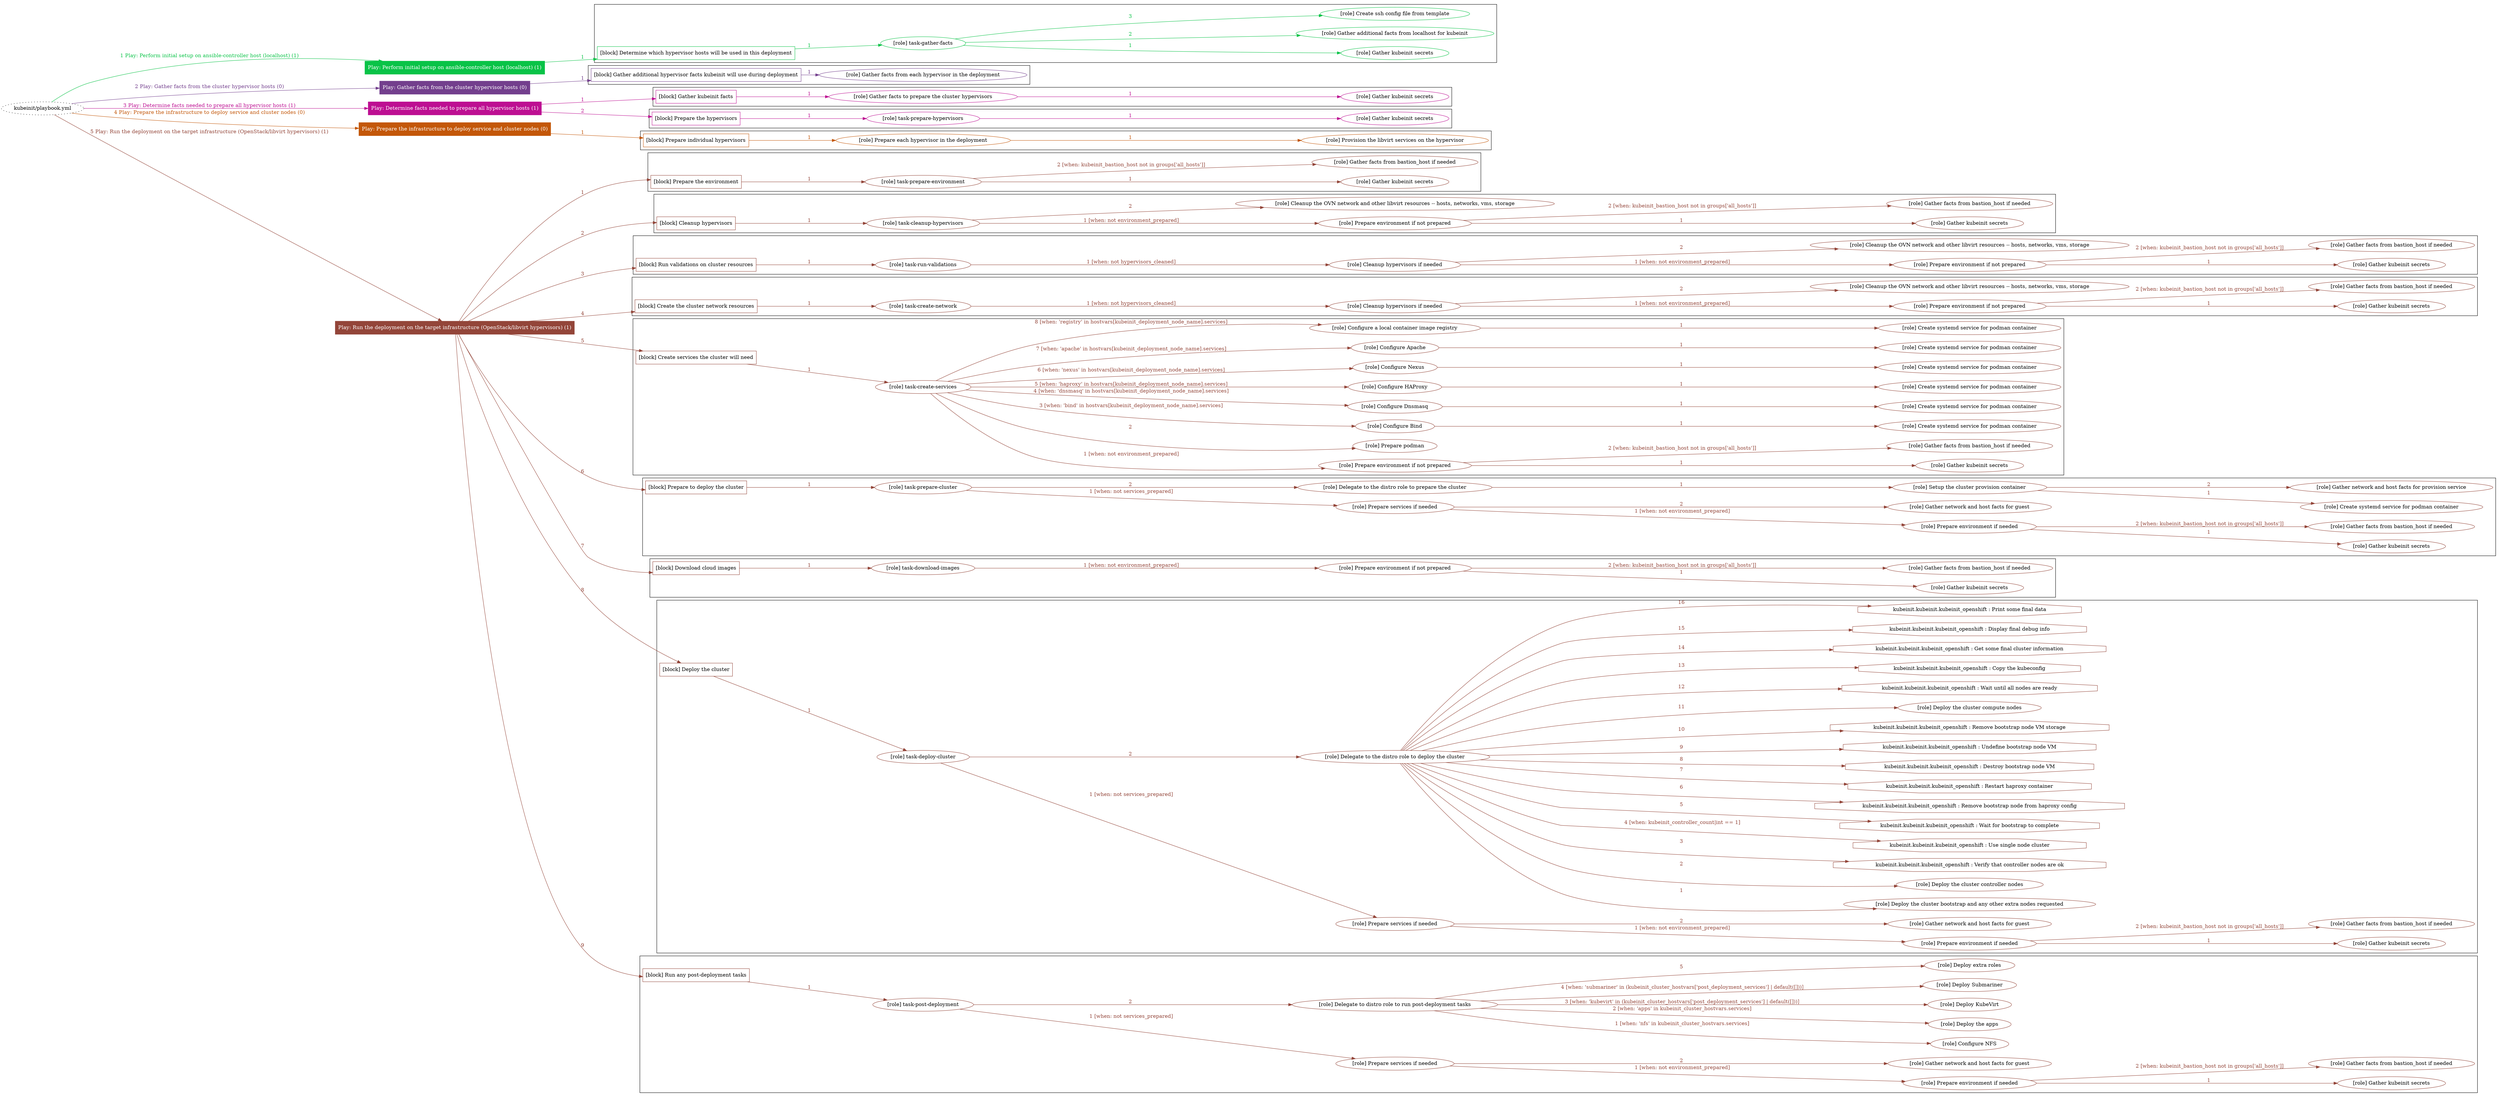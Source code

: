 digraph {
	graph [concentrate=true ordering=in rankdir=LR ratio=fill]
	edge [esep=5 sep=10]
	"kubeinit/playbook.yml" [URL="/home/runner/work/kubeinit/kubeinit/kubeinit/playbook.yml" id=playbook_5d3874cd style=dotted]
	"kubeinit/playbook.yml" -> play_fce8c460 [label="1 Play: Perform initial setup on ansible-controller host (localhost) (1)" color="#09c347" fontcolor="#09c347" id=edge_play_fce8c460 labeltooltip="1 Play: Perform initial setup on ansible-controller host (localhost) (1)" tooltip="1 Play: Perform initial setup on ansible-controller host (localhost) (1)"]
	subgraph "Play: Perform initial setup on ansible-controller host (localhost) (1)" {
		play_fce8c460 [label="Play: Perform initial setup on ansible-controller host (localhost) (1)" URL="/home/runner/work/kubeinit/kubeinit/kubeinit/playbook.yml" color="#09c347" fontcolor="#ffffff" id=play_fce8c460 shape=box style=filled tooltip=localhost]
		play_fce8c460 -> block_f7873793 [label=1 color="#09c347" fontcolor="#09c347" id=edge_block_f7873793 labeltooltip=1 tooltip=1]
		subgraph cluster_block_f7873793 {
			block_f7873793 [label="[block] Determine which hypervisor hosts will be used in this deployment" URL="/home/runner/work/kubeinit/kubeinit/kubeinit/playbook.yml" color="#09c347" id=block_f7873793 labeltooltip="Determine which hypervisor hosts will be used in this deployment" shape=box tooltip="Determine which hypervisor hosts will be used in this deployment"]
			block_f7873793 -> role_0a85470a [label="1 " color="#09c347" fontcolor="#09c347" id=edge_role_0a85470a labeltooltip="1 " tooltip="1 "]
			subgraph "task-gather-facts" {
				role_0a85470a [label="[role] task-gather-facts" URL="/home/runner/work/kubeinit/kubeinit/kubeinit/playbook.yml" color="#09c347" id=role_0a85470a tooltip="task-gather-facts"]
				role_0a85470a -> role_bf6bf90c [label="1 " color="#09c347" fontcolor="#09c347" id=edge_role_bf6bf90c labeltooltip="1 " tooltip="1 "]
				subgraph "Gather kubeinit secrets" {
					role_bf6bf90c [label="[role] Gather kubeinit secrets" URL="/home/runner/.ansible/collections/ansible_collections/kubeinit/kubeinit/roles/kubeinit_prepare/tasks/build_hypervisors_group.yml" color="#09c347" id=role_bf6bf90c tooltip="Gather kubeinit secrets"]
				}
				role_0a85470a -> role_0088fe27 [label="2 " color="#09c347" fontcolor="#09c347" id=edge_role_0088fe27 labeltooltip="2 " tooltip="2 "]
				subgraph "Gather additional facts from localhost for kubeinit" {
					role_0088fe27 [label="[role] Gather additional facts from localhost for kubeinit" URL="/home/runner/.ansible/collections/ansible_collections/kubeinit/kubeinit/roles/kubeinit_prepare/tasks/build_hypervisors_group.yml" color="#09c347" id=role_0088fe27 tooltip="Gather additional facts from localhost for kubeinit"]
				}
				role_0a85470a -> role_8b0e311d [label="3 " color="#09c347" fontcolor="#09c347" id=edge_role_8b0e311d labeltooltip="3 " tooltip="3 "]
				subgraph "Create ssh config file from template" {
					role_8b0e311d [label="[role] Create ssh config file from template" URL="/home/runner/.ansible/collections/ansible_collections/kubeinit/kubeinit/roles/kubeinit_prepare/tasks/build_hypervisors_group.yml" color="#09c347" id=role_8b0e311d tooltip="Create ssh config file from template"]
				}
			}
		}
	}
	"kubeinit/playbook.yml" -> play_6e1b6c65 [label="2 Play: Gather facts from the cluster hypervisor hosts (0)" color="#733f8d" fontcolor="#733f8d" id=edge_play_6e1b6c65 labeltooltip="2 Play: Gather facts from the cluster hypervisor hosts (0)" tooltip="2 Play: Gather facts from the cluster hypervisor hosts (0)"]
	subgraph "Play: Gather facts from the cluster hypervisor hosts (0)" {
		play_6e1b6c65 [label="Play: Gather facts from the cluster hypervisor hosts (0)" URL="/home/runner/work/kubeinit/kubeinit/kubeinit/playbook.yml" color="#733f8d" fontcolor="#ffffff" id=play_6e1b6c65 shape=box style=filled tooltip="Play: Gather facts from the cluster hypervisor hosts (0)"]
		play_6e1b6c65 -> block_64e02f79 [label=1 color="#733f8d" fontcolor="#733f8d" id=edge_block_64e02f79 labeltooltip=1 tooltip=1]
		subgraph cluster_block_64e02f79 {
			block_64e02f79 [label="[block] Gather additional hypervisor facts kubeinit will use during deployment" URL="/home/runner/work/kubeinit/kubeinit/kubeinit/playbook.yml" color="#733f8d" id=block_64e02f79 labeltooltip="Gather additional hypervisor facts kubeinit will use during deployment" shape=box tooltip="Gather additional hypervisor facts kubeinit will use during deployment"]
			block_64e02f79 -> role_3a976792 [label="1 " color="#733f8d" fontcolor="#733f8d" id=edge_role_3a976792 labeltooltip="1 " tooltip="1 "]
			subgraph "Gather facts from each hypervisor in the deployment" {
				role_3a976792 [label="[role] Gather facts from each hypervisor in the deployment" URL="/home/runner/work/kubeinit/kubeinit/kubeinit/playbook.yml" color="#733f8d" id=role_3a976792 tooltip="Gather facts from each hypervisor in the deployment"]
			}
		}
	}
	"kubeinit/playbook.yml" -> play_caafe871 [label="3 Play: Determine facts needed to prepare all hypervisor hosts (1)" color="#bd0f92" fontcolor="#bd0f92" id=edge_play_caafe871 labeltooltip="3 Play: Determine facts needed to prepare all hypervisor hosts (1)" tooltip="3 Play: Determine facts needed to prepare all hypervisor hosts (1)"]
	subgraph "Play: Determine facts needed to prepare all hypervisor hosts (1)" {
		play_caafe871 [label="Play: Determine facts needed to prepare all hypervisor hosts (1)" URL="/home/runner/work/kubeinit/kubeinit/kubeinit/playbook.yml" color="#bd0f92" fontcolor="#ffffff" id=play_caafe871 shape=box style=filled tooltip=localhost]
		play_caafe871 -> block_8ebe6941 [label=1 color="#bd0f92" fontcolor="#bd0f92" id=edge_block_8ebe6941 labeltooltip=1 tooltip=1]
		subgraph cluster_block_8ebe6941 {
			block_8ebe6941 [label="[block] Gather kubeinit facts" URL="/home/runner/work/kubeinit/kubeinit/kubeinit/playbook.yml" color="#bd0f92" id=block_8ebe6941 labeltooltip="Gather kubeinit facts" shape=box tooltip="Gather kubeinit facts"]
			block_8ebe6941 -> role_f4a881ca [label="1 " color="#bd0f92" fontcolor="#bd0f92" id=edge_role_f4a881ca labeltooltip="1 " tooltip="1 "]
			subgraph "Gather facts to prepare the cluster hypervisors" {
				role_f4a881ca [label="[role] Gather facts to prepare the cluster hypervisors" URL="/home/runner/work/kubeinit/kubeinit/kubeinit/playbook.yml" color="#bd0f92" id=role_f4a881ca tooltip="Gather facts to prepare the cluster hypervisors"]
				role_f4a881ca -> role_f522ab40 [label="1 " color="#bd0f92" fontcolor="#bd0f92" id=edge_role_f522ab40 labeltooltip="1 " tooltip="1 "]
				subgraph "Gather kubeinit secrets" {
					role_f522ab40 [label="[role] Gather kubeinit secrets" URL="/home/runner/.ansible/collections/ansible_collections/kubeinit/kubeinit/roles/kubeinit_prepare/tasks/gather_kubeinit_facts.yml" color="#bd0f92" id=role_f522ab40 tooltip="Gather kubeinit secrets"]
				}
			}
		}
		play_caafe871 -> block_4faa31e0 [label=2 color="#bd0f92" fontcolor="#bd0f92" id=edge_block_4faa31e0 labeltooltip=2 tooltip=2]
		subgraph cluster_block_4faa31e0 {
			block_4faa31e0 [label="[block] Prepare the hypervisors" URL="/home/runner/work/kubeinit/kubeinit/kubeinit/playbook.yml" color="#bd0f92" id=block_4faa31e0 labeltooltip="Prepare the hypervisors" shape=box tooltip="Prepare the hypervisors"]
			block_4faa31e0 -> role_4030df82 [label="1 " color="#bd0f92" fontcolor="#bd0f92" id=edge_role_4030df82 labeltooltip="1 " tooltip="1 "]
			subgraph "task-prepare-hypervisors" {
				role_4030df82 [label="[role] task-prepare-hypervisors" URL="/home/runner/work/kubeinit/kubeinit/kubeinit/playbook.yml" color="#bd0f92" id=role_4030df82 tooltip="task-prepare-hypervisors"]
				role_4030df82 -> role_e405c2dc [label="1 " color="#bd0f92" fontcolor="#bd0f92" id=edge_role_e405c2dc labeltooltip="1 " tooltip="1 "]
				subgraph "Gather kubeinit secrets" {
					role_e405c2dc [label="[role] Gather kubeinit secrets" URL="/home/runner/.ansible/collections/ansible_collections/kubeinit/kubeinit/roles/kubeinit_prepare/tasks/gather_kubeinit_facts.yml" color="#bd0f92" id=role_e405c2dc tooltip="Gather kubeinit secrets"]
				}
			}
		}
	}
	"kubeinit/playbook.yml" -> play_ac40c565 [label="4 Play: Prepare the infrastructure to deploy service and cluster nodes (0)" color="#c35709" fontcolor="#c35709" id=edge_play_ac40c565 labeltooltip="4 Play: Prepare the infrastructure to deploy service and cluster nodes (0)" tooltip="4 Play: Prepare the infrastructure to deploy service and cluster nodes (0)"]
	subgraph "Play: Prepare the infrastructure to deploy service and cluster nodes (0)" {
		play_ac40c565 [label="Play: Prepare the infrastructure to deploy service and cluster nodes (0)" URL="/home/runner/work/kubeinit/kubeinit/kubeinit/playbook.yml" color="#c35709" fontcolor="#ffffff" id=play_ac40c565 shape=box style=filled tooltip="Play: Prepare the infrastructure to deploy service and cluster nodes (0)"]
		play_ac40c565 -> block_a3160404 [label=1 color="#c35709" fontcolor="#c35709" id=edge_block_a3160404 labeltooltip=1 tooltip=1]
		subgraph cluster_block_a3160404 {
			block_a3160404 [label="[block] Prepare individual hypervisors" URL="/home/runner/work/kubeinit/kubeinit/kubeinit/playbook.yml" color="#c35709" id=block_a3160404 labeltooltip="Prepare individual hypervisors" shape=box tooltip="Prepare individual hypervisors"]
			block_a3160404 -> role_9b546292 [label="1 " color="#c35709" fontcolor="#c35709" id=edge_role_9b546292 labeltooltip="1 " tooltip="1 "]
			subgraph "Prepare each hypervisor in the deployment" {
				role_9b546292 [label="[role] Prepare each hypervisor in the deployment" URL="/home/runner/work/kubeinit/kubeinit/kubeinit/playbook.yml" color="#c35709" id=role_9b546292 tooltip="Prepare each hypervisor in the deployment"]
				role_9b546292 -> role_8b168fa5 [label="1 " color="#c35709" fontcolor="#c35709" id=edge_role_8b168fa5 labeltooltip="1 " tooltip="1 "]
				subgraph "Provision the libvirt services on the hypervisor" {
					role_8b168fa5 [label="[role] Provision the libvirt services on the hypervisor" URL="/home/runner/.ansible/collections/ansible_collections/kubeinit/kubeinit/roles/kubeinit_prepare/tasks/prepare_hypervisor.yml" color="#c35709" id=role_8b168fa5 tooltip="Provision the libvirt services on the hypervisor"]
				}
			}
		}
	}
	"kubeinit/playbook.yml" -> play_c3b53286 [label="5 Play: Run the deployment on the target infrastructure (OpenStack/libvirt hypervisors) (1)" color="#934539" fontcolor="#934539" id=edge_play_c3b53286 labeltooltip="5 Play: Run the deployment on the target infrastructure (OpenStack/libvirt hypervisors) (1)" tooltip="5 Play: Run the deployment on the target infrastructure (OpenStack/libvirt hypervisors) (1)"]
	subgraph "Play: Run the deployment on the target infrastructure (OpenStack/libvirt hypervisors) (1)" {
		play_c3b53286 [label="Play: Run the deployment on the target infrastructure (OpenStack/libvirt hypervisors) (1)" URL="/home/runner/work/kubeinit/kubeinit/kubeinit/playbook.yml" color="#934539" fontcolor="#ffffff" id=play_c3b53286 shape=box style=filled tooltip=localhost]
		play_c3b53286 -> block_328ec6e0 [label=1 color="#934539" fontcolor="#934539" id=edge_block_328ec6e0 labeltooltip=1 tooltip=1]
		subgraph cluster_block_328ec6e0 {
			block_328ec6e0 [label="[block] Prepare the environment" URL="/home/runner/work/kubeinit/kubeinit/kubeinit/playbook.yml" color="#934539" id=block_328ec6e0 labeltooltip="Prepare the environment" shape=box tooltip="Prepare the environment"]
			block_328ec6e0 -> role_8f01b574 [label="1 " color="#934539" fontcolor="#934539" id=edge_role_8f01b574 labeltooltip="1 " tooltip="1 "]
			subgraph "task-prepare-environment" {
				role_8f01b574 [label="[role] task-prepare-environment" URL="/home/runner/work/kubeinit/kubeinit/kubeinit/playbook.yml" color="#934539" id=role_8f01b574 tooltip="task-prepare-environment"]
				role_8f01b574 -> role_79fd2d5e [label="1 " color="#934539" fontcolor="#934539" id=edge_role_79fd2d5e labeltooltip="1 " tooltip="1 "]
				subgraph "Gather kubeinit secrets" {
					role_79fd2d5e [label="[role] Gather kubeinit secrets" URL="/home/runner/.ansible/collections/ansible_collections/kubeinit/kubeinit/roles/kubeinit_prepare/tasks/gather_kubeinit_facts.yml" color="#934539" id=role_79fd2d5e tooltip="Gather kubeinit secrets"]
				}
				role_8f01b574 -> role_767edeb4 [label="2 [when: kubeinit_bastion_host not in groups['all_hosts']]" color="#934539" fontcolor="#934539" id=edge_role_767edeb4 labeltooltip="2 [when: kubeinit_bastion_host not in groups['all_hosts']]" tooltip="2 [when: kubeinit_bastion_host not in groups['all_hosts']]"]
				subgraph "Gather facts from bastion_host if needed" {
					role_767edeb4 [label="[role] Gather facts from bastion_host if needed" URL="/home/runner/.ansible/collections/ansible_collections/kubeinit/kubeinit/roles/kubeinit_prepare/tasks/main.yml" color="#934539" id=role_767edeb4 tooltip="Gather facts from bastion_host if needed"]
				}
			}
		}
		play_c3b53286 -> block_0bb26e70 [label=2 color="#934539" fontcolor="#934539" id=edge_block_0bb26e70 labeltooltip=2 tooltip=2]
		subgraph cluster_block_0bb26e70 {
			block_0bb26e70 [label="[block] Cleanup hypervisors" URL="/home/runner/work/kubeinit/kubeinit/kubeinit/playbook.yml" color="#934539" id=block_0bb26e70 labeltooltip="Cleanup hypervisors" shape=box tooltip="Cleanup hypervisors"]
			block_0bb26e70 -> role_8437aa47 [label="1 " color="#934539" fontcolor="#934539" id=edge_role_8437aa47 labeltooltip="1 " tooltip="1 "]
			subgraph "task-cleanup-hypervisors" {
				role_8437aa47 [label="[role] task-cleanup-hypervisors" URL="/home/runner/work/kubeinit/kubeinit/kubeinit/playbook.yml" color="#934539" id=role_8437aa47 tooltip="task-cleanup-hypervisors"]
				role_8437aa47 -> role_5770b640 [label="1 [when: not environment_prepared]" color="#934539" fontcolor="#934539" id=edge_role_5770b640 labeltooltip="1 [when: not environment_prepared]" tooltip="1 [when: not environment_prepared]"]
				subgraph "Prepare environment if not prepared" {
					role_5770b640 [label="[role] Prepare environment if not prepared" URL="/home/runner/.ansible/collections/ansible_collections/kubeinit/kubeinit/roles/kubeinit_libvirt/tasks/cleanup_hypervisors.yml" color="#934539" id=role_5770b640 tooltip="Prepare environment if not prepared"]
					role_5770b640 -> role_29ccc6d5 [label="1 " color="#934539" fontcolor="#934539" id=edge_role_29ccc6d5 labeltooltip="1 " tooltip="1 "]
					subgraph "Gather kubeinit secrets" {
						role_29ccc6d5 [label="[role] Gather kubeinit secrets" URL="/home/runner/.ansible/collections/ansible_collections/kubeinit/kubeinit/roles/kubeinit_prepare/tasks/gather_kubeinit_facts.yml" color="#934539" id=role_29ccc6d5 tooltip="Gather kubeinit secrets"]
					}
					role_5770b640 -> role_b6934a1d [label="2 [when: kubeinit_bastion_host not in groups['all_hosts']]" color="#934539" fontcolor="#934539" id=edge_role_b6934a1d labeltooltip="2 [when: kubeinit_bastion_host not in groups['all_hosts']]" tooltip="2 [when: kubeinit_bastion_host not in groups['all_hosts']]"]
					subgraph "Gather facts from bastion_host if needed" {
						role_b6934a1d [label="[role] Gather facts from bastion_host if needed" URL="/home/runner/.ansible/collections/ansible_collections/kubeinit/kubeinit/roles/kubeinit_prepare/tasks/main.yml" color="#934539" id=role_b6934a1d tooltip="Gather facts from bastion_host if needed"]
					}
				}
				role_8437aa47 -> role_31359f62 [label="2 " color="#934539" fontcolor="#934539" id=edge_role_31359f62 labeltooltip="2 " tooltip="2 "]
				subgraph "Cleanup the OVN network and other libvirt resources -- hosts, networks, vms, storage" {
					role_31359f62 [label="[role] Cleanup the OVN network and other libvirt resources -- hosts, networks, vms, storage" URL="/home/runner/.ansible/collections/ansible_collections/kubeinit/kubeinit/roles/kubeinit_libvirt/tasks/cleanup_hypervisors.yml" color="#934539" id=role_31359f62 tooltip="Cleanup the OVN network and other libvirt resources -- hosts, networks, vms, storage"]
				}
			}
		}
		play_c3b53286 -> block_e1ac91bd [label=3 color="#934539" fontcolor="#934539" id=edge_block_e1ac91bd labeltooltip=3 tooltip=3]
		subgraph cluster_block_e1ac91bd {
			block_e1ac91bd [label="[block] Run validations on cluster resources" URL="/home/runner/work/kubeinit/kubeinit/kubeinit/playbook.yml" color="#934539" id=block_e1ac91bd labeltooltip="Run validations on cluster resources" shape=box tooltip="Run validations on cluster resources"]
			block_e1ac91bd -> role_89e8ee7d [label="1 " color="#934539" fontcolor="#934539" id=edge_role_89e8ee7d labeltooltip="1 " tooltip="1 "]
			subgraph "task-run-validations" {
				role_89e8ee7d [label="[role] task-run-validations" URL="/home/runner/work/kubeinit/kubeinit/kubeinit/playbook.yml" color="#934539" id=role_89e8ee7d tooltip="task-run-validations"]
				role_89e8ee7d -> role_add23151 [label="1 [when: not hypervisors_cleaned]" color="#934539" fontcolor="#934539" id=edge_role_add23151 labeltooltip="1 [when: not hypervisors_cleaned]" tooltip="1 [when: not hypervisors_cleaned]"]
				subgraph "Cleanup hypervisors if needed" {
					role_add23151 [label="[role] Cleanup hypervisors if needed" URL="/home/runner/.ansible/collections/ansible_collections/kubeinit/kubeinit/roles/kubeinit_validations/tasks/main.yml" color="#934539" id=role_add23151 tooltip="Cleanup hypervisors if needed"]
					role_add23151 -> role_c3941250 [label="1 [when: not environment_prepared]" color="#934539" fontcolor="#934539" id=edge_role_c3941250 labeltooltip="1 [when: not environment_prepared]" tooltip="1 [when: not environment_prepared]"]
					subgraph "Prepare environment if not prepared" {
						role_c3941250 [label="[role] Prepare environment if not prepared" URL="/home/runner/.ansible/collections/ansible_collections/kubeinit/kubeinit/roles/kubeinit_libvirt/tasks/cleanup_hypervisors.yml" color="#934539" id=role_c3941250 tooltip="Prepare environment if not prepared"]
						role_c3941250 -> role_bab86dd9 [label="1 " color="#934539" fontcolor="#934539" id=edge_role_bab86dd9 labeltooltip="1 " tooltip="1 "]
						subgraph "Gather kubeinit secrets" {
							role_bab86dd9 [label="[role] Gather kubeinit secrets" URL="/home/runner/.ansible/collections/ansible_collections/kubeinit/kubeinit/roles/kubeinit_prepare/tasks/gather_kubeinit_facts.yml" color="#934539" id=role_bab86dd9 tooltip="Gather kubeinit secrets"]
						}
						role_c3941250 -> role_b2cb3996 [label="2 [when: kubeinit_bastion_host not in groups['all_hosts']]" color="#934539" fontcolor="#934539" id=edge_role_b2cb3996 labeltooltip="2 [when: kubeinit_bastion_host not in groups['all_hosts']]" tooltip="2 [when: kubeinit_bastion_host not in groups['all_hosts']]"]
						subgraph "Gather facts from bastion_host if needed" {
							role_b2cb3996 [label="[role] Gather facts from bastion_host if needed" URL="/home/runner/.ansible/collections/ansible_collections/kubeinit/kubeinit/roles/kubeinit_prepare/tasks/main.yml" color="#934539" id=role_b2cb3996 tooltip="Gather facts from bastion_host if needed"]
						}
					}
					role_add23151 -> role_8ae76ac8 [label="2 " color="#934539" fontcolor="#934539" id=edge_role_8ae76ac8 labeltooltip="2 " tooltip="2 "]
					subgraph "Cleanup the OVN network and other libvirt resources -- hosts, networks, vms, storage" {
						role_8ae76ac8 [label="[role] Cleanup the OVN network and other libvirt resources -- hosts, networks, vms, storage" URL="/home/runner/.ansible/collections/ansible_collections/kubeinit/kubeinit/roles/kubeinit_libvirt/tasks/cleanup_hypervisors.yml" color="#934539" id=role_8ae76ac8 tooltip="Cleanup the OVN network and other libvirt resources -- hosts, networks, vms, storage"]
					}
				}
			}
		}
		play_c3b53286 -> block_91e5c581 [label=4 color="#934539" fontcolor="#934539" id=edge_block_91e5c581 labeltooltip=4 tooltip=4]
		subgraph cluster_block_91e5c581 {
			block_91e5c581 [label="[block] Create the cluster network resources" URL="/home/runner/work/kubeinit/kubeinit/kubeinit/playbook.yml" color="#934539" id=block_91e5c581 labeltooltip="Create the cluster network resources" shape=box tooltip="Create the cluster network resources"]
			block_91e5c581 -> role_038cd9a0 [label="1 " color="#934539" fontcolor="#934539" id=edge_role_038cd9a0 labeltooltip="1 " tooltip="1 "]
			subgraph "task-create-network" {
				role_038cd9a0 [label="[role] task-create-network" URL="/home/runner/work/kubeinit/kubeinit/kubeinit/playbook.yml" color="#934539" id=role_038cd9a0 tooltip="task-create-network"]
				role_038cd9a0 -> role_f440da47 [label="1 [when: not hypervisors_cleaned]" color="#934539" fontcolor="#934539" id=edge_role_f440da47 labeltooltip="1 [when: not hypervisors_cleaned]" tooltip="1 [when: not hypervisors_cleaned]"]
				subgraph "Cleanup hypervisors if needed" {
					role_f440da47 [label="[role] Cleanup hypervisors if needed" URL="/home/runner/.ansible/collections/ansible_collections/kubeinit/kubeinit/roles/kubeinit_libvirt/tasks/create_network.yml" color="#934539" id=role_f440da47 tooltip="Cleanup hypervisors if needed"]
					role_f440da47 -> role_bb80f313 [label="1 [when: not environment_prepared]" color="#934539" fontcolor="#934539" id=edge_role_bb80f313 labeltooltip="1 [when: not environment_prepared]" tooltip="1 [when: not environment_prepared]"]
					subgraph "Prepare environment if not prepared" {
						role_bb80f313 [label="[role] Prepare environment if not prepared" URL="/home/runner/.ansible/collections/ansible_collections/kubeinit/kubeinit/roles/kubeinit_libvirt/tasks/cleanup_hypervisors.yml" color="#934539" id=role_bb80f313 tooltip="Prepare environment if not prepared"]
						role_bb80f313 -> role_fe75abe8 [label="1 " color="#934539" fontcolor="#934539" id=edge_role_fe75abe8 labeltooltip="1 " tooltip="1 "]
						subgraph "Gather kubeinit secrets" {
							role_fe75abe8 [label="[role] Gather kubeinit secrets" URL="/home/runner/.ansible/collections/ansible_collections/kubeinit/kubeinit/roles/kubeinit_prepare/tasks/gather_kubeinit_facts.yml" color="#934539" id=role_fe75abe8 tooltip="Gather kubeinit secrets"]
						}
						role_bb80f313 -> role_d11358d1 [label="2 [when: kubeinit_bastion_host not in groups['all_hosts']]" color="#934539" fontcolor="#934539" id=edge_role_d11358d1 labeltooltip="2 [when: kubeinit_bastion_host not in groups['all_hosts']]" tooltip="2 [when: kubeinit_bastion_host not in groups['all_hosts']]"]
						subgraph "Gather facts from bastion_host if needed" {
							role_d11358d1 [label="[role] Gather facts from bastion_host if needed" URL="/home/runner/.ansible/collections/ansible_collections/kubeinit/kubeinit/roles/kubeinit_prepare/tasks/main.yml" color="#934539" id=role_d11358d1 tooltip="Gather facts from bastion_host if needed"]
						}
					}
					role_f440da47 -> role_00185384 [label="2 " color="#934539" fontcolor="#934539" id=edge_role_00185384 labeltooltip="2 " tooltip="2 "]
					subgraph "Cleanup the OVN network and other libvirt resources -- hosts, networks, vms, storage" {
						role_00185384 [label="[role] Cleanup the OVN network and other libvirt resources -- hosts, networks, vms, storage" URL="/home/runner/.ansible/collections/ansible_collections/kubeinit/kubeinit/roles/kubeinit_libvirt/tasks/cleanup_hypervisors.yml" color="#934539" id=role_00185384 tooltip="Cleanup the OVN network and other libvirt resources -- hosts, networks, vms, storage"]
					}
				}
			}
		}
		play_c3b53286 -> block_644f5bf6 [label=5 color="#934539" fontcolor="#934539" id=edge_block_644f5bf6 labeltooltip=5 tooltip=5]
		subgraph cluster_block_644f5bf6 {
			block_644f5bf6 [label="[block] Create services the cluster will need" URL="/home/runner/work/kubeinit/kubeinit/kubeinit/playbook.yml" color="#934539" id=block_644f5bf6 labeltooltip="Create services the cluster will need" shape=box tooltip="Create services the cluster will need"]
			block_644f5bf6 -> role_b8f8a14e [label="1 " color="#934539" fontcolor="#934539" id=edge_role_b8f8a14e labeltooltip="1 " tooltip="1 "]
			subgraph "task-create-services" {
				role_b8f8a14e [label="[role] task-create-services" URL="/home/runner/work/kubeinit/kubeinit/kubeinit/playbook.yml" color="#934539" id=role_b8f8a14e tooltip="task-create-services"]
				role_b8f8a14e -> role_b2ff28d3 [label="1 [when: not environment_prepared]" color="#934539" fontcolor="#934539" id=edge_role_b2ff28d3 labeltooltip="1 [when: not environment_prepared]" tooltip="1 [when: not environment_prepared]"]
				subgraph "Prepare environment if not prepared" {
					role_b2ff28d3 [label="[role] Prepare environment if not prepared" URL="/home/runner/.ansible/collections/ansible_collections/kubeinit/kubeinit/roles/kubeinit_services/tasks/main.yml" color="#934539" id=role_b2ff28d3 tooltip="Prepare environment if not prepared"]
					role_b2ff28d3 -> role_1b452638 [label="1 " color="#934539" fontcolor="#934539" id=edge_role_1b452638 labeltooltip="1 " tooltip="1 "]
					subgraph "Gather kubeinit secrets" {
						role_1b452638 [label="[role] Gather kubeinit secrets" URL="/home/runner/.ansible/collections/ansible_collections/kubeinit/kubeinit/roles/kubeinit_prepare/tasks/gather_kubeinit_facts.yml" color="#934539" id=role_1b452638 tooltip="Gather kubeinit secrets"]
					}
					role_b2ff28d3 -> role_20beeeef [label="2 [when: kubeinit_bastion_host not in groups['all_hosts']]" color="#934539" fontcolor="#934539" id=edge_role_20beeeef labeltooltip="2 [when: kubeinit_bastion_host not in groups['all_hosts']]" tooltip="2 [when: kubeinit_bastion_host not in groups['all_hosts']]"]
					subgraph "Gather facts from bastion_host if needed" {
						role_20beeeef [label="[role] Gather facts from bastion_host if needed" URL="/home/runner/.ansible/collections/ansible_collections/kubeinit/kubeinit/roles/kubeinit_prepare/tasks/main.yml" color="#934539" id=role_20beeeef tooltip="Gather facts from bastion_host if needed"]
					}
				}
				role_b8f8a14e -> role_04a64dca [label="2 " color="#934539" fontcolor="#934539" id=edge_role_04a64dca labeltooltip="2 " tooltip="2 "]
				subgraph "Prepare podman" {
					role_04a64dca [label="[role] Prepare podman" URL="/home/runner/.ansible/collections/ansible_collections/kubeinit/kubeinit/roles/kubeinit_services/tasks/00_create_service_pod.yml" color="#934539" id=role_04a64dca tooltip="Prepare podman"]
				}
				role_b8f8a14e -> role_1669213c [label="3 [when: 'bind' in hostvars[kubeinit_deployment_node_name].services]" color="#934539" fontcolor="#934539" id=edge_role_1669213c labeltooltip="3 [when: 'bind' in hostvars[kubeinit_deployment_node_name].services]" tooltip="3 [when: 'bind' in hostvars[kubeinit_deployment_node_name].services]"]
				subgraph "Configure Bind" {
					role_1669213c [label="[role] Configure Bind" URL="/home/runner/.ansible/collections/ansible_collections/kubeinit/kubeinit/roles/kubeinit_services/tasks/start_services_containers.yml" color="#934539" id=role_1669213c tooltip="Configure Bind"]
					role_1669213c -> role_b136d8c0 [label="1 " color="#934539" fontcolor="#934539" id=edge_role_b136d8c0 labeltooltip="1 " tooltip="1 "]
					subgraph "Create systemd service for podman container" {
						role_b136d8c0 [label="[role] Create systemd service for podman container" URL="/home/runner/.ansible/collections/ansible_collections/kubeinit/kubeinit/roles/kubeinit_bind/tasks/main.yml" color="#934539" id=role_b136d8c0 tooltip="Create systemd service for podman container"]
					}
				}
				role_b8f8a14e -> role_3e9bce2c [label="4 [when: 'dnsmasq' in hostvars[kubeinit_deployment_node_name].services]" color="#934539" fontcolor="#934539" id=edge_role_3e9bce2c labeltooltip="4 [when: 'dnsmasq' in hostvars[kubeinit_deployment_node_name].services]" tooltip="4 [when: 'dnsmasq' in hostvars[kubeinit_deployment_node_name].services]"]
				subgraph "Configure Dnsmasq" {
					role_3e9bce2c [label="[role] Configure Dnsmasq" URL="/home/runner/.ansible/collections/ansible_collections/kubeinit/kubeinit/roles/kubeinit_services/tasks/start_services_containers.yml" color="#934539" id=role_3e9bce2c tooltip="Configure Dnsmasq"]
					role_3e9bce2c -> role_a2e8c39b [label="1 " color="#934539" fontcolor="#934539" id=edge_role_a2e8c39b labeltooltip="1 " tooltip="1 "]
					subgraph "Create systemd service for podman container" {
						role_a2e8c39b [label="[role] Create systemd service for podman container" URL="/home/runner/.ansible/collections/ansible_collections/kubeinit/kubeinit/roles/kubeinit_dnsmasq/tasks/main.yml" color="#934539" id=role_a2e8c39b tooltip="Create systemd service for podman container"]
					}
				}
				role_b8f8a14e -> role_1e48284b [label="5 [when: 'haproxy' in hostvars[kubeinit_deployment_node_name].services]" color="#934539" fontcolor="#934539" id=edge_role_1e48284b labeltooltip="5 [when: 'haproxy' in hostvars[kubeinit_deployment_node_name].services]" tooltip="5 [when: 'haproxy' in hostvars[kubeinit_deployment_node_name].services]"]
				subgraph "Configure HAProxy" {
					role_1e48284b [label="[role] Configure HAProxy" URL="/home/runner/.ansible/collections/ansible_collections/kubeinit/kubeinit/roles/kubeinit_services/tasks/start_services_containers.yml" color="#934539" id=role_1e48284b tooltip="Configure HAProxy"]
					role_1e48284b -> role_68b1d862 [label="1 " color="#934539" fontcolor="#934539" id=edge_role_68b1d862 labeltooltip="1 " tooltip="1 "]
					subgraph "Create systemd service for podman container" {
						role_68b1d862 [label="[role] Create systemd service for podman container" URL="/home/runner/.ansible/collections/ansible_collections/kubeinit/kubeinit/roles/kubeinit_haproxy/tasks/main.yml" color="#934539" id=role_68b1d862 tooltip="Create systemd service for podman container"]
					}
				}
				role_b8f8a14e -> role_bc89ae5c [label="6 [when: 'nexus' in hostvars[kubeinit_deployment_node_name].services]" color="#934539" fontcolor="#934539" id=edge_role_bc89ae5c labeltooltip="6 [when: 'nexus' in hostvars[kubeinit_deployment_node_name].services]" tooltip="6 [when: 'nexus' in hostvars[kubeinit_deployment_node_name].services]"]
				subgraph "Configure Nexus" {
					role_bc89ae5c [label="[role] Configure Nexus" URL="/home/runner/.ansible/collections/ansible_collections/kubeinit/kubeinit/roles/kubeinit_services/tasks/start_services_containers.yml" color="#934539" id=role_bc89ae5c tooltip="Configure Nexus"]
					role_bc89ae5c -> role_143b3d65 [label="1 " color="#934539" fontcolor="#934539" id=edge_role_143b3d65 labeltooltip="1 " tooltip="1 "]
					subgraph "Create systemd service for podman container" {
						role_143b3d65 [label="[role] Create systemd service for podman container" URL="/home/runner/.ansible/collections/ansible_collections/kubeinit/kubeinit/roles/kubeinit_nexus/tasks/main.yml" color="#934539" id=role_143b3d65 tooltip="Create systemd service for podman container"]
					}
				}
				role_b8f8a14e -> role_3e79a7a2 [label="7 [when: 'apache' in hostvars[kubeinit_deployment_node_name].services]" color="#934539" fontcolor="#934539" id=edge_role_3e79a7a2 labeltooltip="7 [when: 'apache' in hostvars[kubeinit_deployment_node_name].services]" tooltip="7 [when: 'apache' in hostvars[kubeinit_deployment_node_name].services]"]
				subgraph "Configure Apache" {
					role_3e79a7a2 [label="[role] Configure Apache" URL="/home/runner/.ansible/collections/ansible_collections/kubeinit/kubeinit/roles/kubeinit_services/tasks/start_services_containers.yml" color="#934539" id=role_3e79a7a2 tooltip="Configure Apache"]
					role_3e79a7a2 -> role_bbce5b65 [label="1 " color="#934539" fontcolor="#934539" id=edge_role_bbce5b65 labeltooltip="1 " tooltip="1 "]
					subgraph "Create systemd service for podman container" {
						role_bbce5b65 [label="[role] Create systemd service for podman container" URL="/home/runner/.ansible/collections/ansible_collections/kubeinit/kubeinit/roles/kubeinit_apache/tasks/main.yml" color="#934539" id=role_bbce5b65 tooltip="Create systemd service for podman container"]
					}
				}
				role_b8f8a14e -> role_4215a4c5 [label="8 [when: 'registry' in hostvars[kubeinit_deployment_node_name].services]" color="#934539" fontcolor="#934539" id=edge_role_4215a4c5 labeltooltip="8 [when: 'registry' in hostvars[kubeinit_deployment_node_name].services]" tooltip="8 [when: 'registry' in hostvars[kubeinit_deployment_node_name].services]"]
				subgraph "Configure a local container image registry" {
					role_4215a4c5 [label="[role] Configure a local container image registry" URL="/home/runner/.ansible/collections/ansible_collections/kubeinit/kubeinit/roles/kubeinit_services/tasks/start_services_containers.yml" color="#934539" id=role_4215a4c5 tooltip="Configure a local container image registry"]
					role_4215a4c5 -> role_10b089cf [label="1 " color="#934539" fontcolor="#934539" id=edge_role_10b089cf labeltooltip="1 " tooltip="1 "]
					subgraph "Create systemd service for podman container" {
						role_10b089cf [label="[role] Create systemd service for podman container" URL="/home/runner/.ansible/collections/ansible_collections/kubeinit/kubeinit/roles/kubeinit_registry/tasks/main.yml" color="#934539" id=role_10b089cf tooltip="Create systemd service for podman container"]
					}
				}
			}
		}
		play_c3b53286 -> block_f591af9c [label=6 color="#934539" fontcolor="#934539" id=edge_block_f591af9c labeltooltip=6 tooltip=6]
		subgraph cluster_block_f591af9c {
			block_f591af9c [label="[block] Prepare to deploy the cluster" URL="/home/runner/work/kubeinit/kubeinit/kubeinit/playbook.yml" color="#934539" id=block_f591af9c labeltooltip="Prepare to deploy the cluster" shape=box tooltip="Prepare to deploy the cluster"]
			block_f591af9c -> role_a21f297d [label="1 " color="#934539" fontcolor="#934539" id=edge_role_a21f297d labeltooltip="1 " tooltip="1 "]
			subgraph "task-prepare-cluster" {
				role_a21f297d [label="[role] task-prepare-cluster" URL="/home/runner/work/kubeinit/kubeinit/kubeinit/playbook.yml" color="#934539" id=role_a21f297d tooltip="task-prepare-cluster"]
				role_a21f297d -> role_2b788c7f [label="1 [when: not services_prepared]" color="#934539" fontcolor="#934539" id=edge_role_2b788c7f labeltooltip="1 [when: not services_prepared]" tooltip="1 [when: not services_prepared]"]
				subgraph "Prepare services if needed" {
					role_2b788c7f [label="[role] Prepare services if needed" URL="/home/runner/.ansible/collections/ansible_collections/kubeinit/kubeinit/roles/kubeinit_prepare/tasks/prepare_cluster.yml" color="#934539" id=role_2b788c7f tooltip="Prepare services if needed"]
					role_2b788c7f -> role_220729b9 [label="1 [when: not environment_prepared]" color="#934539" fontcolor="#934539" id=edge_role_220729b9 labeltooltip="1 [when: not environment_prepared]" tooltip="1 [when: not environment_prepared]"]
					subgraph "Prepare environment if needed" {
						role_220729b9 [label="[role] Prepare environment if needed" URL="/home/runner/.ansible/collections/ansible_collections/kubeinit/kubeinit/roles/kubeinit_services/tasks/prepare_services.yml" color="#934539" id=role_220729b9 tooltip="Prepare environment if needed"]
						role_220729b9 -> role_a70f4224 [label="1 " color="#934539" fontcolor="#934539" id=edge_role_a70f4224 labeltooltip="1 " tooltip="1 "]
						subgraph "Gather kubeinit secrets" {
							role_a70f4224 [label="[role] Gather kubeinit secrets" URL="/home/runner/.ansible/collections/ansible_collections/kubeinit/kubeinit/roles/kubeinit_prepare/tasks/gather_kubeinit_facts.yml" color="#934539" id=role_a70f4224 tooltip="Gather kubeinit secrets"]
						}
						role_220729b9 -> role_f6235bae [label="2 [when: kubeinit_bastion_host not in groups['all_hosts']]" color="#934539" fontcolor="#934539" id=edge_role_f6235bae labeltooltip="2 [when: kubeinit_bastion_host not in groups['all_hosts']]" tooltip="2 [when: kubeinit_bastion_host not in groups['all_hosts']]"]
						subgraph "Gather facts from bastion_host if needed" {
							role_f6235bae [label="[role] Gather facts from bastion_host if needed" URL="/home/runner/.ansible/collections/ansible_collections/kubeinit/kubeinit/roles/kubeinit_prepare/tasks/main.yml" color="#934539" id=role_f6235bae tooltip="Gather facts from bastion_host if needed"]
						}
					}
					role_2b788c7f -> role_f5e81d41 [label="2 " color="#934539" fontcolor="#934539" id=edge_role_f5e81d41 labeltooltip="2 " tooltip="2 "]
					subgraph "Gather network and host facts for guest" {
						role_f5e81d41 [label="[role] Gather network and host facts for guest" URL="/home/runner/.ansible/collections/ansible_collections/kubeinit/kubeinit/roles/kubeinit_services/tasks/prepare_services.yml" color="#934539" id=role_f5e81d41 tooltip="Gather network and host facts for guest"]
					}
				}
				role_a21f297d -> role_e8adcac3 [label="2 " color="#934539" fontcolor="#934539" id=edge_role_e8adcac3 labeltooltip="2 " tooltip="2 "]
				subgraph "Delegate to the distro role to prepare the cluster" {
					role_e8adcac3 [label="[role] Delegate to the distro role to prepare the cluster" URL="/home/runner/.ansible/collections/ansible_collections/kubeinit/kubeinit/roles/kubeinit_prepare/tasks/prepare_cluster.yml" color="#934539" id=role_e8adcac3 tooltip="Delegate to the distro role to prepare the cluster"]
					role_e8adcac3 -> role_d4666581 [label="1 " color="#934539" fontcolor="#934539" id=edge_role_d4666581 labeltooltip="1 " tooltip="1 "]
					subgraph "Setup the cluster provision container" {
						role_d4666581 [label="[role] Setup the cluster provision container" URL="/home/runner/.ansible/collections/ansible_collections/kubeinit/kubeinit/roles/kubeinit_openshift/tasks/prepare_cluster.yml" color="#934539" id=role_d4666581 tooltip="Setup the cluster provision container"]
						role_d4666581 -> role_41dd0db0 [label="1 " color="#934539" fontcolor="#934539" id=edge_role_41dd0db0 labeltooltip="1 " tooltip="1 "]
						subgraph "Create systemd service for podman container" {
							role_41dd0db0 [label="[role] Create systemd service for podman container" URL="/home/runner/.ansible/collections/ansible_collections/kubeinit/kubeinit/roles/kubeinit_services/tasks/create_provision_container.yml" color="#934539" id=role_41dd0db0 tooltip="Create systemd service for podman container"]
						}
						role_d4666581 -> role_3eec7dd5 [label="2 " color="#934539" fontcolor="#934539" id=edge_role_3eec7dd5 labeltooltip="2 " tooltip="2 "]
						subgraph "Gather network and host facts for provision service" {
							role_3eec7dd5 [label="[role] Gather network and host facts for provision service" URL="/home/runner/.ansible/collections/ansible_collections/kubeinit/kubeinit/roles/kubeinit_services/tasks/create_provision_container.yml" color="#934539" id=role_3eec7dd5 tooltip="Gather network and host facts for provision service"]
						}
					}
				}
			}
		}
		play_c3b53286 -> block_2c734302 [label=7 color="#934539" fontcolor="#934539" id=edge_block_2c734302 labeltooltip=7 tooltip=7]
		subgraph cluster_block_2c734302 {
			block_2c734302 [label="[block] Download cloud images" URL="/home/runner/work/kubeinit/kubeinit/kubeinit/playbook.yml" color="#934539" id=block_2c734302 labeltooltip="Download cloud images" shape=box tooltip="Download cloud images"]
			block_2c734302 -> role_dec41044 [label="1 " color="#934539" fontcolor="#934539" id=edge_role_dec41044 labeltooltip="1 " tooltip="1 "]
			subgraph "task-download-images" {
				role_dec41044 [label="[role] task-download-images" URL="/home/runner/work/kubeinit/kubeinit/kubeinit/playbook.yml" color="#934539" id=role_dec41044 tooltip="task-download-images"]
				role_dec41044 -> role_24eaee67 [label="1 [when: not environment_prepared]" color="#934539" fontcolor="#934539" id=edge_role_24eaee67 labeltooltip="1 [when: not environment_prepared]" tooltip="1 [when: not environment_prepared]"]
				subgraph "Prepare environment if not prepared" {
					role_24eaee67 [label="[role] Prepare environment if not prepared" URL="/home/runner/.ansible/collections/ansible_collections/kubeinit/kubeinit/roles/kubeinit_libvirt/tasks/download_cloud_images.yml" color="#934539" id=role_24eaee67 tooltip="Prepare environment if not prepared"]
					role_24eaee67 -> role_cc0330da [label="1 " color="#934539" fontcolor="#934539" id=edge_role_cc0330da labeltooltip="1 " tooltip="1 "]
					subgraph "Gather kubeinit secrets" {
						role_cc0330da [label="[role] Gather kubeinit secrets" URL="/home/runner/.ansible/collections/ansible_collections/kubeinit/kubeinit/roles/kubeinit_prepare/tasks/gather_kubeinit_facts.yml" color="#934539" id=role_cc0330da tooltip="Gather kubeinit secrets"]
					}
					role_24eaee67 -> role_95f8ae4c [label="2 [when: kubeinit_bastion_host not in groups['all_hosts']]" color="#934539" fontcolor="#934539" id=edge_role_95f8ae4c labeltooltip="2 [when: kubeinit_bastion_host not in groups['all_hosts']]" tooltip="2 [when: kubeinit_bastion_host not in groups['all_hosts']]"]
					subgraph "Gather facts from bastion_host if needed" {
						role_95f8ae4c [label="[role] Gather facts from bastion_host if needed" URL="/home/runner/.ansible/collections/ansible_collections/kubeinit/kubeinit/roles/kubeinit_prepare/tasks/main.yml" color="#934539" id=role_95f8ae4c tooltip="Gather facts from bastion_host if needed"]
					}
				}
			}
		}
		play_c3b53286 -> block_d347a7b5 [label=8 color="#934539" fontcolor="#934539" id=edge_block_d347a7b5 labeltooltip=8 tooltip=8]
		subgraph cluster_block_d347a7b5 {
			block_d347a7b5 [label="[block] Deploy the cluster" URL="/home/runner/work/kubeinit/kubeinit/kubeinit/playbook.yml" color="#934539" id=block_d347a7b5 labeltooltip="Deploy the cluster" shape=box tooltip="Deploy the cluster"]
			block_d347a7b5 -> role_502ce781 [label="1 " color="#934539" fontcolor="#934539" id=edge_role_502ce781 labeltooltip="1 " tooltip="1 "]
			subgraph "task-deploy-cluster" {
				role_502ce781 [label="[role] task-deploy-cluster" URL="/home/runner/work/kubeinit/kubeinit/kubeinit/playbook.yml" color="#934539" id=role_502ce781 tooltip="task-deploy-cluster"]
				role_502ce781 -> role_d04a0b7b [label="1 [when: not services_prepared]" color="#934539" fontcolor="#934539" id=edge_role_d04a0b7b labeltooltip="1 [when: not services_prepared]" tooltip="1 [when: not services_prepared]"]
				subgraph "Prepare services if needed" {
					role_d04a0b7b [label="[role] Prepare services if needed" URL="/home/runner/.ansible/collections/ansible_collections/kubeinit/kubeinit/roles/kubeinit_prepare/tasks/deploy_cluster.yml" color="#934539" id=role_d04a0b7b tooltip="Prepare services if needed"]
					role_d04a0b7b -> role_0f11822f [label="1 [when: not environment_prepared]" color="#934539" fontcolor="#934539" id=edge_role_0f11822f labeltooltip="1 [when: not environment_prepared]" tooltip="1 [when: not environment_prepared]"]
					subgraph "Prepare environment if needed" {
						role_0f11822f [label="[role] Prepare environment if needed" URL="/home/runner/.ansible/collections/ansible_collections/kubeinit/kubeinit/roles/kubeinit_services/tasks/prepare_services.yml" color="#934539" id=role_0f11822f tooltip="Prepare environment if needed"]
						role_0f11822f -> role_d31520b0 [label="1 " color="#934539" fontcolor="#934539" id=edge_role_d31520b0 labeltooltip="1 " tooltip="1 "]
						subgraph "Gather kubeinit secrets" {
							role_d31520b0 [label="[role] Gather kubeinit secrets" URL="/home/runner/.ansible/collections/ansible_collections/kubeinit/kubeinit/roles/kubeinit_prepare/tasks/gather_kubeinit_facts.yml" color="#934539" id=role_d31520b0 tooltip="Gather kubeinit secrets"]
						}
						role_0f11822f -> role_e915019c [label="2 [when: kubeinit_bastion_host not in groups['all_hosts']]" color="#934539" fontcolor="#934539" id=edge_role_e915019c labeltooltip="2 [when: kubeinit_bastion_host not in groups['all_hosts']]" tooltip="2 [when: kubeinit_bastion_host not in groups['all_hosts']]"]
						subgraph "Gather facts from bastion_host if needed" {
							role_e915019c [label="[role] Gather facts from bastion_host if needed" URL="/home/runner/.ansible/collections/ansible_collections/kubeinit/kubeinit/roles/kubeinit_prepare/tasks/main.yml" color="#934539" id=role_e915019c tooltip="Gather facts from bastion_host if needed"]
						}
					}
					role_d04a0b7b -> role_04b53378 [label="2 " color="#934539" fontcolor="#934539" id=edge_role_04b53378 labeltooltip="2 " tooltip="2 "]
					subgraph "Gather network and host facts for guest" {
						role_04b53378 [label="[role] Gather network and host facts for guest" URL="/home/runner/.ansible/collections/ansible_collections/kubeinit/kubeinit/roles/kubeinit_services/tasks/prepare_services.yml" color="#934539" id=role_04b53378 tooltip="Gather network and host facts for guest"]
					}
				}
				role_502ce781 -> role_265476ae [label="2 " color="#934539" fontcolor="#934539" id=edge_role_265476ae labeltooltip="2 " tooltip="2 "]
				subgraph "Delegate to the distro role to deploy the cluster" {
					role_265476ae [label="[role] Delegate to the distro role to deploy the cluster" URL="/home/runner/.ansible/collections/ansible_collections/kubeinit/kubeinit/roles/kubeinit_prepare/tasks/deploy_cluster.yml" color="#934539" id=role_265476ae tooltip="Delegate to the distro role to deploy the cluster"]
					role_265476ae -> role_943f2bf2 [label="1 " color="#934539" fontcolor="#934539" id=edge_role_943f2bf2 labeltooltip="1 " tooltip="1 "]
					subgraph "Deploy the cluster bootstrap and any other extra nodes requested" {
						role_943f2bf2 [label="[role] Deploy the cluster bootstrap and any other extra nodes requested" URL="/home/runner/.ansible/collections/ansible_collections/kubeinit/kubeinit/roles/kubeinit_openshift/tasks/main.yml" color="#934539" id=role_943f2bf2 tooltip="Deploy the cluster bootstrap and any other extra nodes requested"]
					}
					role_265476ae -> role_3f255806 [label="2 " color="#934539" fontcolor="#934539" id=edge_role_3f255806 labeltooltip="2 " tooltip="2 "]
					subgraph "Deploy the cluster controller nodes" {
						role_3f255806 [label="[role] Deploy the cluster controller nodes" URL="/home/runner/.ansible/collections/ansible_collections/kubeinit/kubeinit/roles/kubeinit_openshift/tasks/main.yml" color="#934539" id=role_3f255806 tooltip="Deploy the cluster controller nodes"]
					}
					task_b89df140 [label="kubeinit.kubeinit.kubeinit_openshift : Verify that controller nodes are ok" URL="/home/runner/.ansible/collections/ansible_collections/kubeinit/kubeinit/roles/kubeinit_openshift/tasks/main.yml" color="#934539" id=task_b89df140 shape=octagon tooltip="kubeinit.kubeinit.kubeinit_openshift : Verify that controller nodes are ok"]
					role_265476ae -> task_b89df140 [label="3 " color="#934539" fontcolor="#934539" id=edge_task_b89df140 labeltooltip="3 " tooltip="3 "]
					task_2923d560 [label="kubeinit.kubeinit.kubeinit_openshift : Use single node cluster" URL="/home/runner/.ansible/collections/ansible_collections/kubeinit/kubeinit/roles/kubeinit_openshift/tasks/main.yml" color="#934539" id=task_2923d560 shape=octagon tooltip="kubeinit.kubeinit.kubeinit_openshift : Use single node cluster"]
					role_265476ae -> task_2923d560 [label="4 [when: kubeinit_controller_count|int == 1]" color="#934539" fontcolor="#934539" id=edge_task_2923d560 labeltooltip="4 [when: kubeinit_controller_count|int == 1]" tooltip="4 [when: kubeinit_controller_count|int == 1]"]
					task_d9e8dbda [label="kubeinit.kubeinit.kubeinit_openshift : Wait for bootstrap to complete" URL="/home/runner/.ansible/collections/ansible_collections/kubeinit/kubeinit/roles/kubeinit_openshift/tasks/main.yml" color="#934539" id=task_d9e8dbda shape=octagon tooltip="kubeinit.kubeinit.kubeinit_openshift : Wait for bootstrap to complete"]
					role_265476ae -> task_d9e8dbda [label="5 " color="#934539" fontcolor="#934539" id=edge_task_d9e8dbda labeltooltip="5 " tooltip="5 "]
					task_39536cbe [label="kubeinit.kubeinit.kubeinit_openshift : Remove bootstrap node from haproxy config" URL="/home/runner/.ansible/collections/ansible_collections/kubeinit/kubeinit/roles/kubeinit_openshift/tasks/main.yml" color="#934539" id=task_39536cbe shape=octagon tooltip="kubeinit.kubeinit.kubeinit_openshift : Remove bootstrap node from haproxy config"]
					role_265476ae -> task_39536cbe [label="6 " color="#934539" fontcolor="#934539" id=edge_task_39536cbe labeltooltip="6 " tooltip="6 "]
					task_ba27dffa [label="kubeinit.kubeinit.kubeinit_openshift : Restart haproxy container" URL="/home/runner/.ansible/collections/ansible_collections/kubeinit/kubeinit/roles/kubeinit_openshift/tasks/main.yml" color="#934539" id=task_ba27dffa shape=octagon tooltip="kubeinit.kubeinit.kubeinit_openshift : Restart haproxy container"]
					role_265476ae -> task_ba27dffa [label="7 " color="#934539" fontcolor="#934539" id=edge_task_ba27dffa labeltooltip="7 " tooltip="7 "]
					task_55733e95 [label="kubeinit.kubeinit.kubeinit_openshift : Destroy bootstrap node VM" URL="/home/runner/.ansible/collections/ansible_collections/kubeinit/kubeinit/roles/kubeinit_openshift/tasks/main.yml" color="#934539" id=task_55733e95 shape=octagon tooltip="kubeinit.kubeinit.kubeinit_openshift : Destroy bootstrap node VM"]
					role_265476ae -> task_55733e95 [label="8 " color="#934539" fontcolor="#934539" id=edge_task_55733e95 labeltooltip="8 " tooltip="8 "]
					task_7a5a5ffb [label="kubeinit.kubeinit.kubeinit_openshift : Undefine bootstrap node VM" URL="/home/runner/.ansible/collections/ansible_collections/kubeinit/kubeinit/roles/kubeinit_openshift/tasks/main.yml" color="#934539" id=task_7a5a5ffb shape=octagon tooltip="kubeinit.kubeinit.kubeinit_openshift : Undefine bootstrap node VM"]
					role_265476ae -> task_7a5a5ffb [label="9 " color="#934539" fontcolor="#934539" id=edge_task_7a5a5ffb labeltooltip="9 " tooltip="9 "]
					task_6a5d99eb [label="kubeinit.kubeinit.kubeinit_openshift : Remove bootstrap node VM storage" URL="/home/runner/.ansible/collections/ansible_collections/kubeinit/kubeinit/roles/kubeinit_openshift/tasks/main.yml" color="#934539" id=task_6a5d99eb shape=octagon tooltip="kubeinit.kubeinit.kubeinit_openshift : Remove bootstrap node VM storage"]
					role_265476ae -> task_6a5d99eb [label="10 " color="#934539" fontcolor="#934539" id=edge_task_6a5d99eb labeltooltip="10 " tooltip="10 "]
					role_265476ae -> role_4a684c02 [label="11 " color="#934539" fontcolor="#934539" id=edge_role_4a684c02 labeltooltip="11 " tooltip="11 "]
					subgraph "Deploy the cluster compute nodes" {
						role_4a684c02 [label="[role] Deploy the cluster compute nodes" URL="/home/runner/.ansible/collections/ansible_collections/kubeinit/kubeinit/roles/kubeinit_openshift/tasks/main.yml" color="#934539" id=role_4a684c02 tooltip="Deploy the cluster compute nodes"]
					}
					task_494c2902 [label="kubeinit.kubeinit.kubeinit_openshift : Wait until all nodes are ready" URL="/home/runner/.ansible/collections/ansible_collections/kubeinit/kubeinit/roles/kubeinit_openshift/tasks/main.yml" color="#934539" id=task_494c2902 shape=octagon tooltip="kubeinit.kubeinit.kubeinit_openshift : Wait until all nodes are ready"]
					role_265476ae -> task_494c2902 [label="12 " color="#934539" fontcolor="#934539" id=edge_task_494c2902 labeltooltip="12 " tooltip="12 "]
					task_1b62e5c0 [label="kubeinit.kubeinit.kubeinit_openshift : Copy the kubeconfig" URL="/home/runner/.ansible/collections/ansible_collections/kubeinit/kubeinit/roles/kubeinit_openshift/tasks/main.yml" color="#934539" id=task_1b62e5c0 shape=octagon tooltip="kubeinit.kubeinit.kubeinit_openshift : Copy the kubeconfig"]
					role_265476ae -> task_1b62e5c0 [label="13 " color="#934539" fontcolor="#934539" id=edge_task_1b62e5c0 labeltooltip="13 " tooltip="13 "]
					task_5332533f [label="kubeinit.kubeinit.kubeinit_openshift : Get some final cluster information" URL="/home/runner/.ansible/collections/ansible_collections/kubeinit/kubeinit/roles/kubeinit_openshift/tasks/main.yml" color="#934539" id=task_5332533f shape=octagon tooltip="kubeinit.kubeinit.kubeinit_openshift : Get some final cluster information"]
					role_265476ae -> task_5332533f [label="14 " color="#934539" fontcolor="#934539" id=edge_task_5332533f labeltooltip="14 " tooltip="14 "]
					task_5589ec7f [label="kubeinit.kubeinit.kubeinit_openshift : Display final debug info" URL="/home/runner/.ansible/collections/ansible_collections/kubeinit/kubeinit/roles/kubeinit_openshift/tasks/main.yml" color="#934539" id=task_5589ec7f shape=octagon tooltip="kubeinit.kubeinit.kubeinit_openshift : Display final debug info"]
					role_265476ae -> task_5589ec7f [label="15 " color="#934539" fontcolor="#934539" id=edge_task_5589ec7f labeltooltip="15 " tooltip="15 "]
					task_d9583807 [label="kubeinit.kubeinit.kubeinit_openshift : Print some final data" URL="/home/runner/.ansible/collections/ansible_collections/kubeinit/kubeinit/roles/kubeinit_openshift/tasks/main.yml" color="#934539" id=task_d9583807 shape=octagon tooltip="kubeinit.kubeinit.kubeinit_openshift : Print some final data"]
					role_265476ae -> task_d9583807 [label="16 " color="#934539" fontcolor="#934539" id=edge_task_d9583807 labeltooltip="16 " tooltip="16 "]
				}
			}
		}
		play_c3b53286 -> block_7bd33ed4 [label=9 color="#934539" fontcolor="#934539" id=edge_block_7bd33ed4 labeltooltip=9 tooltip=9]
		subgraph cluster_block_7bd33ed4 {
			block_7bd33ed4 [label="[block] Run any post-deployment tasks" URL="/home/runner/work/kubeinit/kubeinit/kubeinit/playbook.yml" color="#934539" id=block_7bd33ed4 labeltooltip="Run any post-deployment tasks" shape=box tooltip="Run any post-deployment tasks"]
			block_7bd33ed4 -> role_77c9670f [label="1 " color="#934539" fontcolor="#934539" id=edge_role_77c9670f labeltooltip="1 " tooltip="1 "]
			subgraph "task-post-deployment" {
				role_77c9670f [label="[role] task-post-deployment" URL="/home/runner/work/kubeinit/kubeinit/kubeinit/playbook.yml" color="#934539" id=role_77c9670f tooltip="task-post-deployment"]
				role_77c9670f -> role_11663274 [label="1 [when: not services_prepared]" color="#934539" fontcolor="#934539" id=edge_role_11663274 labeltooltip="1 [when: not services_prepared]" tooltip="1 [when: not services_prepared]"]
				subgraph "Prepare services if needed" {
					role_11663274 [label="[role] Prepare services if needed" URL="/home/runner/.ansible/collections/ansible_collections/kubeinit/kubeinit/roles/kubeinit_prepare/tasks/post_deployment.yml" color="#934539" id=role_11663274 tooltip="Prepare services if needed"]
					role_11663274 -> role_8753f245 [label="1 [when: not environment_prepared]" color="#934539" fontcolor="#934539" id=edge_role_8753f245 labeltooltip="1 [when: not environment_prepared]" tooltip="1 [when: not environment_prepared]"]
					subgraph "Prepare environment if needed" {
						role_8753f245 [label="[role] Prepare environment if needed" URL="/home/runner/.ansible/collections/ansible_collections/kubeinit/kubeinit/roles/kubeinit_services/tasks/prepare_services.yml" color="#934539" id=role_8753f245 tooltip="Prepare environment if needed"]
						role_8753f245 -> role_bb0c2a58 [label="1 " color="#934539" fontcolor="#934539" id=edge_role_bb0c2a58 labeltooltip="1 " tooltip="1 "]
						subgraph "Gather kubeinit secrets" {
							role_bb0c2a58 [label="[role] Gather kubeinit secrets" URL="/home/runner/.ansible/collections/ansible_collections/kubeinit/kubeinit/roles/kubeinit_prepare/tasks/gather_kubeinit_facts.yml" color="#934539" id=role_bb0c2a58 tooltip="Gather kubeinit secrets"]
						}
						role_8753f245 -> role_363ccbac [label="2 [when: kubeinit_bastion_host not in groups['all_hosts']]" color="#934539" fontcolor="#934539" id=edge_role_363ccbac labeltooltip="2 [when: kubeinit_bastion_host not in groups['all_hosts']]" tooltip="2 [when: kubeinit_bastion_host not in groups['all_hosts']]"]
						subgraph "Gather facts from bastion_host if needed" {
							role_363ccbac [label="[role] Gather facts from bastion_host if needed" URL="/home/runner/.ansible/collections/ansible_collections/kubeinit/kubeinit/roles/kubeinit_prepare/tasks/main.yml" color="#934539" id=role_363ccbac tooltip="Gather facts from bastion_host if needed"]
						}
					}
					role_11663274 -> role_270cc081 [label="2 " color="#934539" fontcolor="#934539" id=edge_role_270cc081 labeltooltip="2 " tooltip="2 "]
					subgraph "Gather network and host facts for guest" {
						role_270cc081 [label="[role] Gather network and host facts for guest" URL="/home/runner/.ansible/collections/ansible_collections/kubeinit/kubeinit/roles/kubeinit_services/tasks/prepare_services.yml" color="#934539" id=role_270cc081 tooltip="Gather network and host facts for guest"]
					}
				}
				role_77c9670f -> role_26a5016f [label="2 " color="#934539" fontcolor="#934539" id=edge_role_26a5016f labeltooltip="2 " tooltip="2 "]
				subgraph "Delegate to distro role to run post-deployment tasks" {
					role_26a5016f [label="[role] Delegate to distro role to run post-deployment tasks" URL="/home/runner/.ansible/collections/ansible_collections/kubeinit/kubeinit/roles/kubeinit_prepare/tasks/post_deployment.yml" color="#934539" id=role_26a5016f tooltip="Delegate to distro role to run post-deployment tasks"]
					role_26a5016f -> role_c797ff49 [label="1 [when: 'nfs' in kubeinit_cluster_hostvars.services]" color="#934539" fontcolor="#934539" id=edge_role_c797ff49 labeltooltip="1 [when: 'nfs' in kubeinit_cluster_hostvars.services]" tooltip="1 [when: 'nfs' in kubeinit_cluster_hostvars.services]"]
					subgraph "Configure NFS" {
						role_c797ff49 [label="[role] Configure NFS" URL="/home/runner/.ansible/collections/ansible_collections/kubeinit/kubeinit/roles/kubeinit_openshift/tasks/post_deployment_tasks.yml" color="#934539" id=role_c797ff49 tooltip="Configure NFS"]
					}
					role_26a5016f -> role_265a5397 [label="2 [when: 'apps' in kubeinit_cluster_hostvars.services]" color="#934539" fontcolor="#934539" id=edge_role_265a5397 labeltooltip="2 [when: 'apps' in kubeinit_cluster_hostvars.services]" tooltip="2 [when: 'apps' in kubeinit_cluster_hostvars.services]"]
					subgraph "Deploy the apps" {
						role_265a5397 [label="[role] Deploy the apps" URL="/home/runner/.ansible/collections/ansible_collections/kubeinit/kubeinit/roles/kubeinit_openshift/tasks/post_deployment_tasks.yml" color="#934539" id=role_265a5397 tooltip="Deploy the apps"]
					}
					role_26a5016f -> role_4bd32071 [label="3 [when: 'kubevirt' in (kubeinit_cluster_hostvars['post_deployment_services'] | default([]))]" color="#934539" fontcolor="#934539" id=edge_role_4bd32071 labeltooltip="3 [when: 'kubevirt' in (kubeinit_cluster_hostvars['post_deployment_services'] | default([]))]" tooltip="3 [when: 'kubevirt' in (kubeinit_cluster_hostvars['post_deployment_services'] | default([]))]"]
					subgraph "Deploy KubeVirt" {
						role_4bd32071 [label="[role] Deploy KubeVirt" URL="/home/runner/.ansible/collections/ansible_collections/kubeinit/kubeinit/roles/kubeinit_openshift/tasks/post_deployment_tasks.yml" color="#934539" id=role_4bd32071 tooltip="Deploy KubeVirt"]
					}
					role_26a5016f -> role_4037a93e [label="4 [when: 'submariner' in (kubeinit_cluster_hostvars['post_deployment_services'] | default([]))]" color="#934539" fontcolor="#934539" id=edge_role_4037a93e labeltooltip="4 [when: 'submariner' in (kubeinit_cluster_hostvars['post_deployment_services'] | default([]))]" tooltip="4 [when: 'submariner' in (kubeinit_cluster_hostvars['post_deployment_services'] | default([]))]"]
					subgraph "Deploy Submariner" {
						role_4037a93e [label="[role] Deploy Submariner" URL="/home/runner/.ansible/collections/ansible_collections/kubeinit/kubeinit/roles/kubeinit_openshift/tasks/post_deployment_tasks.yml" color="#934539" id=role_4037a93e tooltip="Deploy Submariner"]
					}
					role_26a5016f -> role_b252f839 [label="5 " color="#934539" fontcolor="#934539" id=edge_role_b252f839 labeltooltip="5 " tooltip="5 "]
					subgraph "Deploy extra roles" {
						role_b252f839 [label="[role] Deploy extra roles" URL="/home/runner/.ansible/collections/ansible_collections/kubeinit/kubeinit/roles/kubeinit_openshift/tasks/post_deployment_tasks.yml" color="#934539" id=role_b252f839 tooltip="Deploy extra roles"]
					}
				}
			}
		}
	}
}
